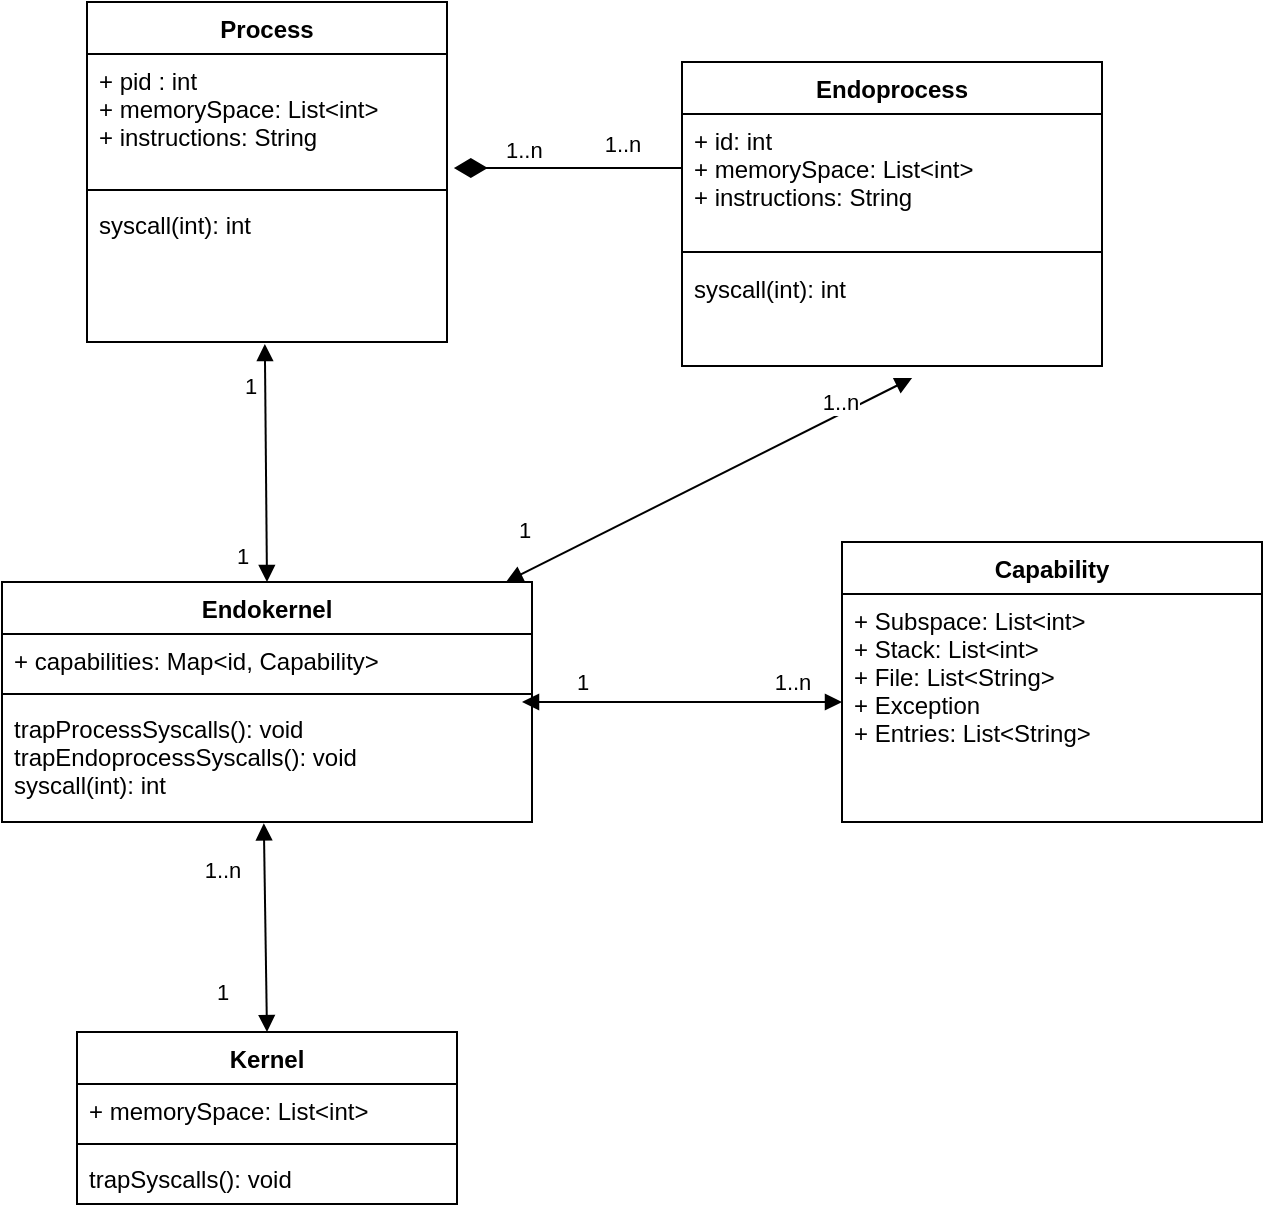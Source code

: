 <mxfile version="15.5.9" type="device"><diagram id="jKnYx94y_KnAcxw0OS8I" name="Page-1"><mxGraphModel dx="1350" dy="793" grid="1" gridSize="10" guides="1" tooltips="1" connect="1" arrows="1" fold="1" page="1" pageScale="1" pageWidth="827" pageHeight="1169" math="0" shadow="0"><root><mxCell id="0"/><mxCell id="1" parent="0"/><mxCell id="iJyI0FOTj2MSVto57viy-1" value="Process" style="swimlane;fontStyle=1;align=center;verticalAlign=top;childLayout=stackLayout;horizontal=1;startSize=26;horizontalStack=0;resizeParent=1;resizeParentMax=0;resizeLast=0;collapsible=1;marginBottom=0;" parent="1" vertex="1"><mxGeometry x="292.5" y="70" width="180" height="170" as="geometry"/></mxCell><mxCell id="iJyI0FOTj2MSVto57viy-2" value="+ pid : int&#xA;+ memorySpace: List&lt;int&gt;&#xA;+ instructions: String&#xA;&#xA;" style="text;strokeColor=none;fillColor=none;align=left;verticalAlign=top;spacingLeft=4;spacingRight=4;overflow=hidden;rotatable=0;points=[[0,0.5],[1,0.5]];portConstraint=eastwest;" parent="iJyI0FOTj2MSVto57viy-1" vertex="1"><mxGeometry y="26" width="180" height="64" as="geometry"/></mxCell><mxCell id="iJyI0FOTj2MSVto57viy-3" value="" style="line;strokeWidth=1;fillColor=none;align=left;verticalAlign=middle;spacingTop=-1;spacingLeft=3;spacingRight=3;rotatable=0;labelPosition=right;points=[];portConstraint=eastwest;" parent="iJyI0FOTj2MSVto57viy-1" vertex="1"><mxGeometry y="90" width="180" height="8" as="geometry"/></mxCell><mxCell id="iJyI0FOTj2MSVto57viy-4" value="syscall(int): int" style="text;strokeColor=none;fillColor=none;align=left;verticalAlign=top;spacingLeft=4;spacingRight=4;overflow=hidden;rotatable=0;points=[[0,0.5],[1,0.5]];portConstraint=eastwest;" parent="iJyI0FOTj2MSVto57viy-1" vertex="1"><mxGeometry y="98" width="180" height="72" as="geometry"/></mxCell><mxCell id="iJyI0FOTj2MSVto57viy-11" value="Kernel" style="swimlane;fontStyle=1;align=center;verticalAlign=top;childLayout=stackLayout;horizontal=1;startSize=26;horizontalStack=0;resizeParent=1;resizeParentMax=0;resizeLast=0;collapsible=1;marginBottom=0;" parent="1" vertex="1"><mxGeometry x="287.5" y="585" width="190" height="86" as="geometry"/></mxCell><mxCell id="iJyI0FOTj2MSVto57viy-12" value="+ memorySpace: List&lt;int&gt;" style="text;strokeColor=none;fillColor=none;align=left;verticalAlign=top;spacingLeft=4;spacingRight=4;overflow=hidden;rotatable=0;points=[[0,0.5],[1,0.5]];portConstraint=eastwest;" parent="iJyI0FOTj2MSVto57viy-11" vertex="1"><mxGeometry y="26" width="190" height="26" as="geometry"/></mxCell><mxCell id="iJyI0FOTj2MSVto57viy-13" value="" style="line;strokeWidth=1;fillColor=none;align=left;verticalAlign=middle;spacingTop=-1;spacingLeft=3;spacingRight=3;rotatable=0;labelPosition=right;points=[];portConstraint=eastwest;" parent="iJyI0FOTj2MSVto57viy-11" vertex="1"><mxGeometry y="52" width="190" height="8" as="geometry"/></mxCell><mxCell id="iJyI0FOTj2MSVto57viy-14" value="trapSyscalls(): void" style="text;strokeColor=none;fillColor=none;align=left;verticalAlign=top;spacingLeft=4;spacingRight=4;overflow=hidden;rotatable=0;points=[[0,0.5],[1,0.5]];portConstraint=eastwest;" parent="iJyI0FOTj2MSVto57viy-11" vertex="1"><mxGeometry y="60" width="190" height="26" as="geometry"/></mxCell><mxCell id="iJyI0FOTj2MSVto57viy-16" value="Endoprocess" style="swimlane;fontStyle=1;align=center;verticalAlign=top;childLayout=stackLayout;horizontal=1;startSize=26;horizontalStack=0;resizeParent=1;resizeParentMax=0;resizeLast=0;collapsible=1;marginBottom=0;" parent="1" vertex="1"><mxGeometry x="590" y="100" width="210" height="152" as="geometry"/></mxCell><mxCell id="iJyI0FOTj2MSVto57viy-17" value="+ id: int&#xA;+ memorySpace: List&lt;int&gt;&#xA;+ instructions: String&#xA;&#xA;&#xA;&#xA;&#xA;" style="text;strokeColor=none;fillColor=none;align=left;verticalAlign=top;spacingLeft=4;spacingRight=4;overflow=hidden;rotatable=0;points=[[0,0.5],[1,0.5]];portConstraint=eastwest;" parent="iJyI0FOTj2MSVto57viy-16" vertex="1"><mxGeometry y="26" width="210" height="64" as="geometry"/></mxCell><mxCell id="iJyI0FOTj2MSVto57viy-18" value="" style="line;strokeWidth=1;fillColor=none;align=left;verticalAlign=middle;spacingTop=-1;spacingLeft=3;spacingRight=3;rotatable=0;labelPosition=right;points=[];portConstraint=eastwest;" parent="iJyI0FOTj2MSVto57viy-16" vertex="1"><mxGeometry y="90" width="210" height="10" as="geometry"/></mxCell><mxCell id="iJyI0FOTj2MSVto57viy-19" value="syscall(int): int" style="text;strokeColor=none;fillColor=none;align=left;verticalAlign=top;spacingLeft=4;spacingRight=4;overflow=hidden;rotatable=0;points=[[0,0.5],[1,0.5]];portConstraint=eastwest;" parent="iJyI0FOTj2MSVto57viy-16" vertex="1"><mxGeometry y="100" width="210" height="52" as="geometry"/></mxCell><mxCell id="iJyI0FOTj2MSVto57viy-25" value="" style="endArrow=block;startArrow=block;endFill=1;startFill=1;html=1;entryX=0.494;entryY=1.011;entryDx=0;entryDy=0;exitX=0.5;exitY=0;exitDx=0;exitDy=0;entryPerimeter=0;" parent="1" source="iJyI0FOTj2MSVto57viy-11" target="R-jrbYLfejg2H2g3XCDj-5" edge="1"><mxGeometry width="160" relative="1" as="geometry"><mxPoint x="200" y="130" as="sourcePoint"/><mxPoint x="340" y="130" as="targetPoint"/></mxGeometry></mxCell><mxCell id="iJyI0FOTj2MSVto57viy-27" value="1" style="edgeLabel;html=1;align=center;verticalAlign=middle;resizable=0;points=[];" parent="iJyI0FOTj2MSVto57viy-25" vertex="1" connectable="0"><mxGeometry x="-0.656" y="-1" relative="1" as="geometry"><mxPoint x="-23" y="-2" as="offset"/></mxGeometry></mxCell><mxCell id="iJyI0FOTj2MSVto57viy-28" value="1..n" style="edgeLabel;html=1;align=center;verticalAlign=middle;resizable=0;points=[];" parent="iJyI0FOTj2MSVto57viy-25" vertex="1" connectable="0"><mxGeometry x="0.771" relative="1" as="geometry"><mxPoint x="-21" y="11" as="offset"/></mxGeometry></mxCell><mxCell id="iJyI0FOTj2MSVto57viy-33" value="1..n" style="endArrow=none;html=1;endSize=12;startArrow=diamondThin;startSize=14;startFill=1;edgeStyle=orthogonalEdgeStyle;align=left;verticalAlign=bottom;endFill=0;exitX=1.019;exitY=0.891;exitDx=0;exitDy=0;exitPerimeter=0;" parent="1" source="iJyI0FOTj2MSVto57viy-2" edge="1"><mxGeometry x="-0.578" relative="1" as="geometry"><mxPoint x="520" y="138" as="sourcePoint"/><mxPoint x="590" y="153" as="targetPoint"/><mxPoint as="offset"/></mxGeometry></mxCell><mxCell id="iJyI0FOTj2MSVto57viy-34" value="1..n" style="edgeLabel;html=1;align=center;verticalAlign=middle;resizable=0;points=[];" parent="iJyI0FOTj2MSVto57viy-33" vertex="1" connectable="0"><mxGeometry x="0.816" y="3" relative="1" as="geometry"><mxPoint x="-20" y="-9" as="offset"/></mxGeometry></mxCell><mxCell id="R-jrbYLfejg2H2g3XCDj-2" value="Endokernel" style="swimlane;fontStyle=1;align=center;verticalAlign=top;childLayout=stackLayout;horizontal=1;startSize=26;horizontalStack=0;resizeParent=1;resizeParentMax=0;resizeLast=0;collapsible=1;marginBottom=0;" parent="1" vertex="1"><mxGeometry x="250" y="360" width="265" height="120" as="geometry"/></mxCell><mxCell id="R-jrbYLfejg2H2g3XCDj-3" value="+ capabilities: Map&lt;id, Capability&gt;" style="text;strokeColor=none;fillColor=none;align=left;verticalAlign=top;spacingLeft=4;spacingRight=4;overflow=hidden;rotatable=0;points=[[0,0.5],[1,0.5]];portConstraint=eastwest;" parent="R-jrbYLfejg2H2g3XCDj-2" vertex="1"><mxGeometry y="26" width="265" height="26" as="geometry"/></mxCell><mxCell id="R-jrbYLfejg2H2g3XCDj-4" value="" style="line;strokeWidth=1;fillColor=none;align=left;verticalAlign=middle;spacingTop=-1;spacingLeft=3;spacingRight=3;rotatable=0;labelPosition=right;points=[];portConstraint=eastwest;" parent="R-jrbYLfejg2H2g3XCDj-2" vertex="1"><mxGeometry y="52" width="265" height="8" as="geometry"/></mxCell><mxCell id="R-jrbYLfejg2H2g3XCDj-5" value="trapProcessSyscalls(): void&#xA;trapEndoprocessSyscalls(): void&#xA;syscall(int): int&#xA;&#xA;" style="text;strokeColor=none;fillColor=none;align=left;verticalAlign=top;spacingLeft=4;spacingRight=4;overflow=hidden;rotatable=0;points=[[0,0.5],[1,0.5]];portConstraint=eastwest;" parent="R-jrbYLfejg2H2g3XCDj-2" vertex="1"><mxGeometry y="60" width="265" height="60" as="geometry"/></mxCell><mxCell id="R-jrbYLfejg2H2g3XCDj-6" value="" style="endArrow=block;startArrow=block;endFill=1;startFill=1;html=1;entryX=0.5;entryY=0;entryDx=0;entryDy=0;exitX=0.494;exitY=1.014;exitDx=0;exitDy=0;exitPerimeter=0;" parent="1" source="iJyI0FOTj2MSVto57viy-4" target="R-jrbYLfejg2H2g3XCDj-2" edge="1"><mxGeometry width="160" relative="1" as="geometry"><mxPoint x="240" y="139" as="sourcePoint"/><mxPoint x="340" y="138" as="targetPoint"/></mxGeometry></mxCell><mxCell id="R-jrbYLfejg2H2g3XCDj-7" value="1" style="edgeLabel;html=1;align=center;verticalAlign=middle;resizable=0;points=[];" parent="R-jrbYLfejg2H2g3XCDj-6" vertex="1" connectable="0"><mxGeometry x="-0.656" y="-1" relative="1" as="geometry"><mxPoint x="-7" as="offset"/></mxGeometry></mxCell><mxCell id="R-jrbYLfejg2H2g3XCDj-8" value="1" style="edgeLabel;html=1;align=center;verticalAlign=middle;resizable=0;points=[];" parent="R-jrbYLfejg2H2g3XCDj-6" vertex="1" connectable="0"><mxGeometry x="0.771" relative="1" as="geometry"><mxPoint x="-13" as="offset"/></mxGeometry></mxCell><mxCell id="R-jrbYLfejg2H2g3XCDj-13" value="" style="endArrow=block;startArrow=block;endFill=1;startFill=1;html=1;entryX=0.548;entryY=1.115;entryDx=0;entryDy=0;entryPerimeter=0;" parent="1" source="R-jrbYLfejg2H2g3XCDj-2" target="iJyI0FOTj2MSVto57viy-19" edge="1"><mxGeometry width="160" relative="1" as="geometry"><mxPoint x="240" y="139" as="sourcePoint"/><mxPoint x="340" y="138" as="targetPoint"/><Array as="points"/></mxGeometry></mxCell><mxCell id="R-jrbYLfejg2H2g3XCDj-14" value="1" style="edgeLabel;html=1;align=center;verticalAlign=middle;resizable=0;points=[];" parent="R-jrbYLfejg2H2g3XCDj-13" vertex="1" connectable="0"><mxGeometry x="-0.656" y="-1" relative="1" as="geometry"><mxPoint x="-27" y="-10" as="offset"/></mxGeometry></mxCell><mxCell id="R-jrbYLfejg2H2g3XCDj-15" value="1..n" style="edgeLabel;html=1;align=center;verticalAlign=middle;resizable=0;points=[];rotation=0;" parent="R-jrbYLfejg2H2g3XCDj-13" vertex="1" connectable="0"><mxGeometry x="0.771" relative="1" as="geometry"><mxPoint x="-13" as="offset"/></mxGeometry></mxCell><mxCell id="Rlvs7jz3HaeeM7_ATAHO-2" value="Capability" style="swimlane;fontStyle=1;align=center;verticalAlign=top;childLayout=stackLayout;horizontal=1;startSize=26;horizontalStack=0;resizeParent=1;resizeParentMax=0;resizeLast=0;collapsible=1;marginBottom=0;" vertex="1" parent="1"><mxGeometry x="670" y="340" width="210" height="140" as="geometry"/></mxCell><mxCell id="Rlvs7jz3HaeeM7_ATAHO-3" value="+ Subspace: List&lt;int&gt;&#xA;+ Stack: List&lt;int&gt;&#xA;+ File: List&lt;String&gt;&#xA;+ Exception &#xA;+ Entries: List&lt;String&gt;&#xA;&#xA;" style="text;strokeColor=none;fillColor=none;align=left;verticalAlign=top;spacingLeft=4;spacingRight=4;overflow=hidden;rotatable=0;points=[[0,0.5],[1,0.5]];portConstraint=eastwest;" vertex="1" parent="Rlvs7jz3HaeeM7_ATAHO-2"><mxGeometry y="26" width="210" height="114" as="geometry"/></mxCell><mxCell id="Rlvs7jz3HaeeM7_ATAHO-7" value="" style="endArrow=block;startArrow=block;endFill=1;startFill=1;html=1;rounded=0;" edge="1" parent="1"><mxGeometry width="160" relative="1" as="geometry"><mxPoint x="510" y="420" as="sourcePoint"/><mxPoint x="670" y="420" as="targetPoint"/></mxGeometry></mxCell><mxCell id="Rlvs7jz3HaeeM7_ATAHO-8" value="1..n" style="edgeLabel;html=1;align=center;verticalAlign=middle;resizable=0;points=[];" vertex="1" connectable="0" parent="Rlvs7jz3HaeeM7_ATAHO-7"><mxGeometry x="0.688" y="-2" relative="1" as="geometry"><mxPoint y="-12" as="offset"/></mxGeometry></mxCell><mxCell id="Rlvs7jz3HaeeM7_ATAHO-9" value="1" style="edgeLabel;html=1;align=center;verticalAlign=middle;resizable=0;points=[];" vertex="1" connectable="0" parent="Rlvs7jz3HaeeM7_ATAHO-7"><mxGeometry x="-0.787" y="1" relative="1" as="geometry"><mxPoint x="13" y="-9" as="offset"/></mxGeometry></mxCell></root></mxGraphModel></diagram></mxfile>